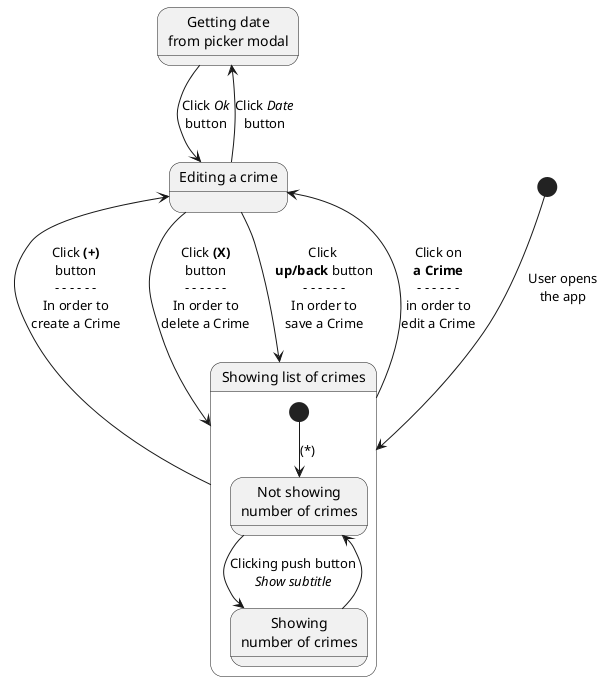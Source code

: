 @startuml

[*] --> ShowingCrimeList: User opens\nthe app

ShowingCrimeList -left-> EditingACrime: Click <b>(+)</b>\nbutton\n- - - - - -\nIn order to\ncreate a Crime

EditingACrime --> ShowingCrimeList: Click <b>(X)</b>\nbutton\n- - - - - -\nIn order to\ndelete a Crime

EditingACrime --> ShowingCrimeList: Click \n<b>up/back</b> button\n- - - - - -\nIn order to\nsave a Crime
ShowingCrimeList --> EditingACrime: Click on\n<b>a Crime</b>\n- - - - - -\nin order to\nedit a Crime

EditingACrime -up-> GettingDateFromPickerModal: Click <i>Date</i>\nbutton

GettingDateFromPickerModal -> EditingACrime: Click <i>Ok</i>\nbutton
 
state ShowingCrimeList as "Showing list of crimes"{
      [*] --> NotShowingNumberOfCrimes: (*)
      NotShowingNumberOfCrimes --> ShowingNumberOfCrimes: Clicking push button\n<i>Show subtitle</i>
      ShowingNumberOfCrimes --> NotShowingNumberOfCrimes
}

state NotShowingNumberOfCrimes as "Not showing\nnumber of crimes"
state ShowingNumberOfCrimes as "Showing\nnumber of crimes"
state EditingACrime as "Editing a crime"
state GettingDateFromPickerModal as "Getting date\nfrom picker modal"

@enduml
